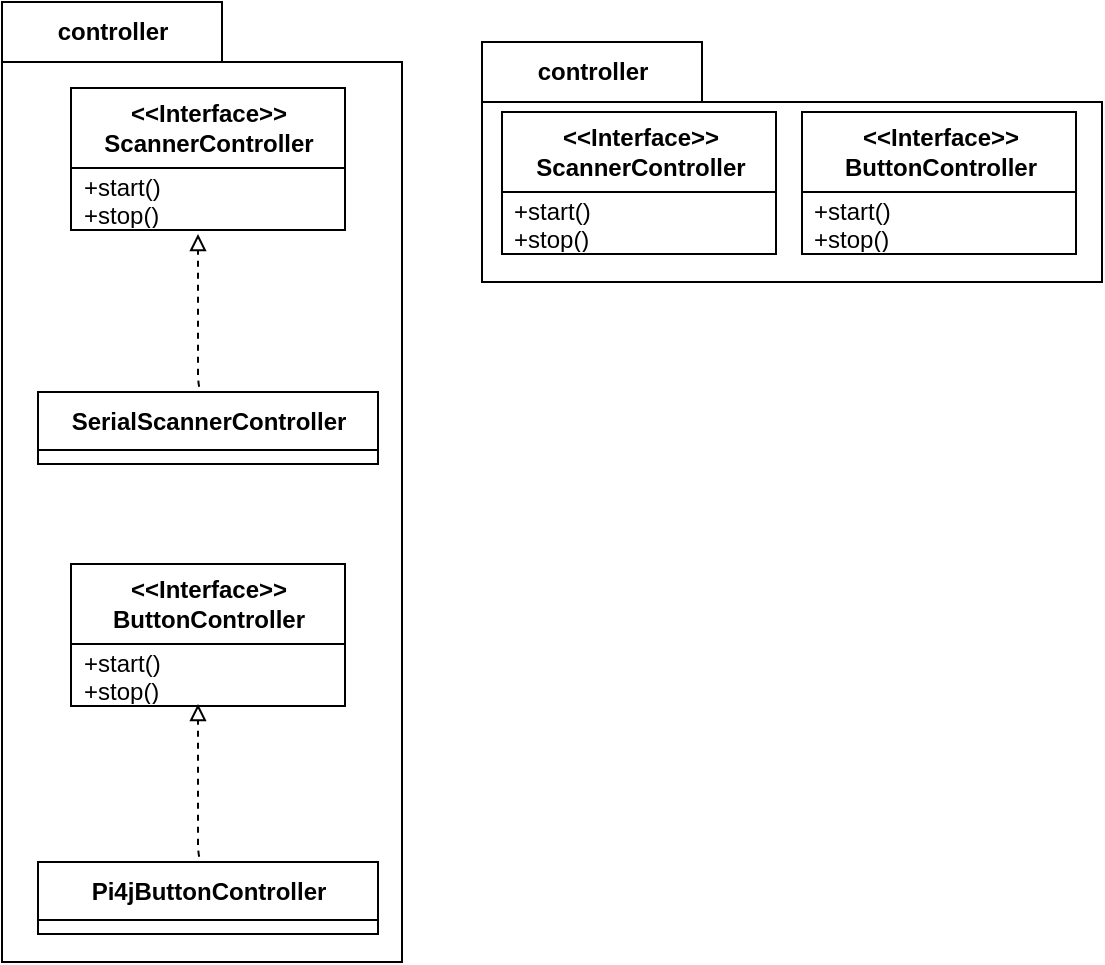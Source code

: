 <mxfile>
    <diagram id="17lF7lhxjiBr7xkFxP51" name="Page-1">
        <mxGraphModel dx="965" dy="902" grid="1" gridSize="10" guides="1" tooltips="1" connect="1" arrows="1" fold="1" page="1" pageScale="1" pageWidth="827" pageHeight="1169" math="0" shadow="0">
            <root>
                <mxCell id="0"/>
                <mxCell id="1" parent="0"/>
                <mxCell id="2" value="controller" style="shape=folder;fontStyle=1;tabWidth=110;tabHeight=30;tabPosition=left;html=1;boundedLbl=1;labelInHeader=1;container=1;collapsible=0;recursiveResize=0;" parent="1" vertex="1">
                    <mxGeometry x="310" y="350" width="200" height="480" as="geometry"/>
                </mxCell>
                <mxCell id="3" value="&amp;lt;&amp;lt;Interface&amp;gt;&amp;gt;&lt;br&gt;ScannerController" style="swimlane;fontStyle=1;align=center;verticalAlign=middle;childLayout=stackLayout;horizontal=1;startSize=40;horizontalStack=0;resizeParent=1;resizeParentMax=0;resizeLast=0;collapsible=0;marginBottom=0;html=1;" parent="2" vertex="1">
                    <mxGeometry x="34.5" y="43" width="137" height="71" as="geometry"/>
                </mxCell>
                <mxCell id="4" value="+start()&lt;br&gt;+stop()" style="text;html=1;strokeColor=none;fillColor=none;align=left;verticalAlign=middle;spacingLeft=4;spacingRight=4;overflow=hidden;rotatable=0;points=[[0,0.5],[1,0.5]];portConstraint=eastwest;" parent="3" vertex="1">
                    <mxGeometry y="40" width="137" height="31" as="geometry"/>
                </mxCell>
                <mxCell id="7" value="SerialScannerController" style="swimlane;fontStyle=1;align=center;verticalAlign=middle;childLayout=stackLayout;horizontal=1;startSize=29;horizontalStack=0;resizeParent=1;resizeParentMax=0;resizeLast=0;collapsible=0;marginBottom=0;html=1;" parent="2" vertex="1">
                    <mxGeometry x="18" y="195" width="170" height="36" as="geometry"/>
                </mxCell>
                <mxCell id="10" style="edgeStyle=orthogonalEdgeStyle;html=1;dashed=1;endArrow=block;endFill=0;exitX=0.5;exitY=0;exitDx=0;exitDy=0;" parent="2" source="7" edge="1">
                    <mxGeometry relative="1" as="geometry">
                        <mxPoint x="98" y="116" as="targetPoint"/>
                        <Array as="points">
                            <mxPoint x="98" y="195"/>
                        </Array>
                        <mxPoint x="313.0" y="196" as="sourcePoint"/>
                    </mxGeometry>
                </mxCell>
                <mxCell id="11" value="&amp;lt;&amp;lt;Interface&amp;gt;&amp;gt;&lt;br&gt;ButtonController" style="swimlane;fontStyle=1;align=center;verticalAlign=middle;childLayout=stackLayout;horizontal=1;startSize=40;horizontalStack=0;resizeParent=1;resizeParentMax=0;resizeLast=0;collapsible=0;marginBottom=0;html=1;" parent="2" vertex="1">
                    <mxGeometry x="34.5" y="281" width="137" height="71" as="geometry"/>
                </mxCell>
                <mxCell id="12" value="+start()&lt;br&gt;+stop()" style="text;html=1;strokeColor=none;fillColor=none;align=left;verticalAlign=middle;spacingLeft=4;spacingRight=4;overflow=hidden;rotatable=0;points=[[0,0.5],[1,0.5]];portConstraint=eastwest;" parent="11" vertex="1">
                    <mxGeometry y="40" width="137" height="31" as="geometry"/>
                </mxCell>
                <mxCell id="25" value="Pi4jButtonController" style="swimlane;fontStyle=1;align=center;verticalAlign=middle;childLayout=stackLayout;horizontal=1;startSize=29;horizontalStack=0;resizeParent=1;resizeParentMax=0;resizeLast=0;collapsible=0;marginBottom=0;html=1;" parent="2" vertex="1">
                    <mxGeometry x="18" y="430" width="170" height="36" as="geometry"/>
                </mxCell>
                <mxCell id="26" style="edgeStyle=orthogonalEdgeStyle;html=1;dashed=1;endArrow=block;endFill=0;exitX=0.5;exitY=0;exitDx=0;exitDy=0;" parent="2" source="25" edge="1">
                    <mxGeometry relative="1" as="geometry">
                        <mxPoint x="98" y="351" as="targetPoint"/>
                        <Array as="points">
                            <mxPoint x="98" y="430"/>
                        </Array>
                        <mxPoint x="3.0" y="81" as="sourcePoint"/>
                    </mxGeometry>
                </mxCell>
                <mxCell id="13" value="controller" style="shape=folder;fontStyle=1;tabWidth=110;tabHeight=30;tabPosition=left;html=1;boundedLbl=1;labelInHeader=1;container=1;collapsible=0;recursiveResize=0;" parent="1" vertex="1">
                    <mxGeometry x="550" y="370" width="310" height="120" as="geometry"/>
                </mxCell>
                <mxCell id="22" value="&amp;lt;&amp;lt;Interface&amp;gt;&amp;gt;&lt;br&gt;ButtonController" style="swimlane;fontStyle=1;align=center;verticalAlign=middle;childLayout=stackLayout;horizontal=1;startSize=40;horizontalStack=0;resizeParent=1;resizeParentMax=0;resizeLast=0;collapsible=0;marginBottom=0;html=1;" parent="13" vertex="1">
                    <mxGeometry x="160" y="35" width="137" height="71" as="geometry"/>
                </mxCell>
                <mxCell id="23" value="+start()&lt;br&gt;+stop()" style="text;html=1;strokeColor=none;fillColor=none;align=left;verticalAlign=middle;spacingLeft=4;spacingRight=4;overflow=hidden;rotatable=0;points=[[0,0.5],[1,0.5]];portConstraint=eastwest;" parent="22" vertex="1">
                    <mxGeometry y="40" width="137" height="31" as="geometry"/>
                </mxCell>
                <mxCell id="14" value="&amp;lt;&amp;lt;Interface&amp;gt;&amp;gt;&lt;br&gt;ScannerController" style="swimlane;fontStyle=1;align=center;verticalAlign=middle;childLayout=stackLayout;horizontal=1;startSize=40;horizontalStack=0;resizeParent=1;resizeParentMax=0;resizeLast=0;collapsible=0;marginBottom=0;html=1;" parent="13" vertex="1">
                    <mxGeometry x="10" y="35" width="137" height="71" as="geometry"/>
                </mxCell>
                <mxCell id="15" value="+start()&lt;br&gt;+stop()" style="text;html=1;strokeColor=none;fillColor=none;align=left;verticalAlign=middle;spacingLeft=4;spacingRight=4;overflow=hidden;rotatable=0;points=[[0,0.5],[1,0.5]];portConstraint=eastwest;" parent="14" vertex="1">
                    <mxGeometry y="40" width="137" height="31" as="geometry"/>
                </mxCell>
            </root>
        </mxGraphModel>
    </diagram>
</mxfile>